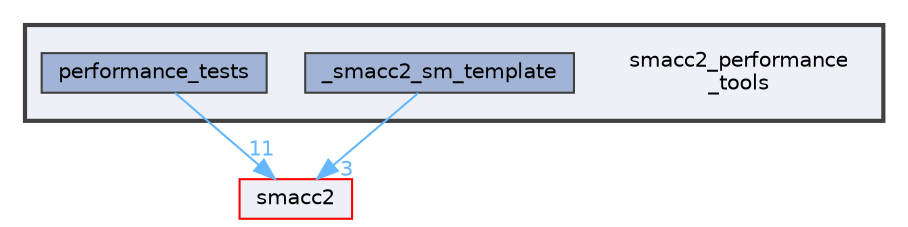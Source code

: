 digraph "smacc2_performance_tools"
{
 // LATEX_PDF_SIZE
  bgcolor="transparent";
  edge [fontname=Helvetica,fontsize=10,labelfontname=Helvetica,labelfontsize=10];
  node [fontname=Helvetica,fontsize=10,shape=box,height=0.2,width=0.4];
  compound=true
  subgraph clusterdir_1bb813b83c06d91f5cefa2e3c573e455 {
    graph [ bgcolor="#edf0f7", pencolor="grey25", label="", fontname=Helvetica,fontsize=10 style="filled,bold", URL="dir_1bb813b83c06d91f5cefa2e3c573e455.html",tooltip=""]
    dir_1bb813b83c06d91f5cefa2e3c573e455 [shape=plaintext, label="smacc2_performance\l_tools"];
  dir_664f42d703210a86265efaf86ba52d1d [label="_smacc2_sm_template", fillcolor="#a2b4d6", color="grey25", style="filled", URL="dir_664f42d703210a86265efaf86ba52d1d.html",tooltip=""];
  dir_6c92834db2043e673bada459bc613d10 [label="performance_tests", fillcolor="#a2b4d6", color="grey25", style="filled", URL="dir_6c92834db2043e673bada459bc613d10.html",tooltip=""];
  }
  dir_ce4c19d6108cf5285f3105ec9cd73bf1 [label="smacc2", fillcolor="#edf0f7", color="red", style="filled", URL="dir_ce4c19d6108cf5285f3105ec9cd73bf1.html",tooltip=""];
  dir_664f42d703210a86265efaf86ba52d1d->dir_ce4c19d6108cf5285f3105ec9cd73bf1 [headlabel="3", labeldistance=1.5 headhref="dir_000000_000123.html" color="steelblue1" fontcolor="steelblue1"];
  dir_6c92834db2043e673bada459bc613d10->dir_ce4c19d6108cf5285f3105ec9cd73bf1 [headlabel="11", labeldistance=1.5 headhref="dir_000096_000123.html" color="steelblue1" fontcolor="steelblue1"];
}
